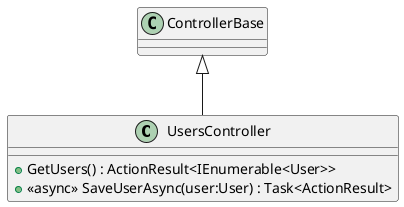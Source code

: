 @startuml
class UsersController {
    + GetUsers() : ActionResult<IEnumerable<User>>
    + <<async>> SaveUserAsync(user:User) : Task<ActionResult>
}
ControllerBase <|-- UsersController
@enduml
